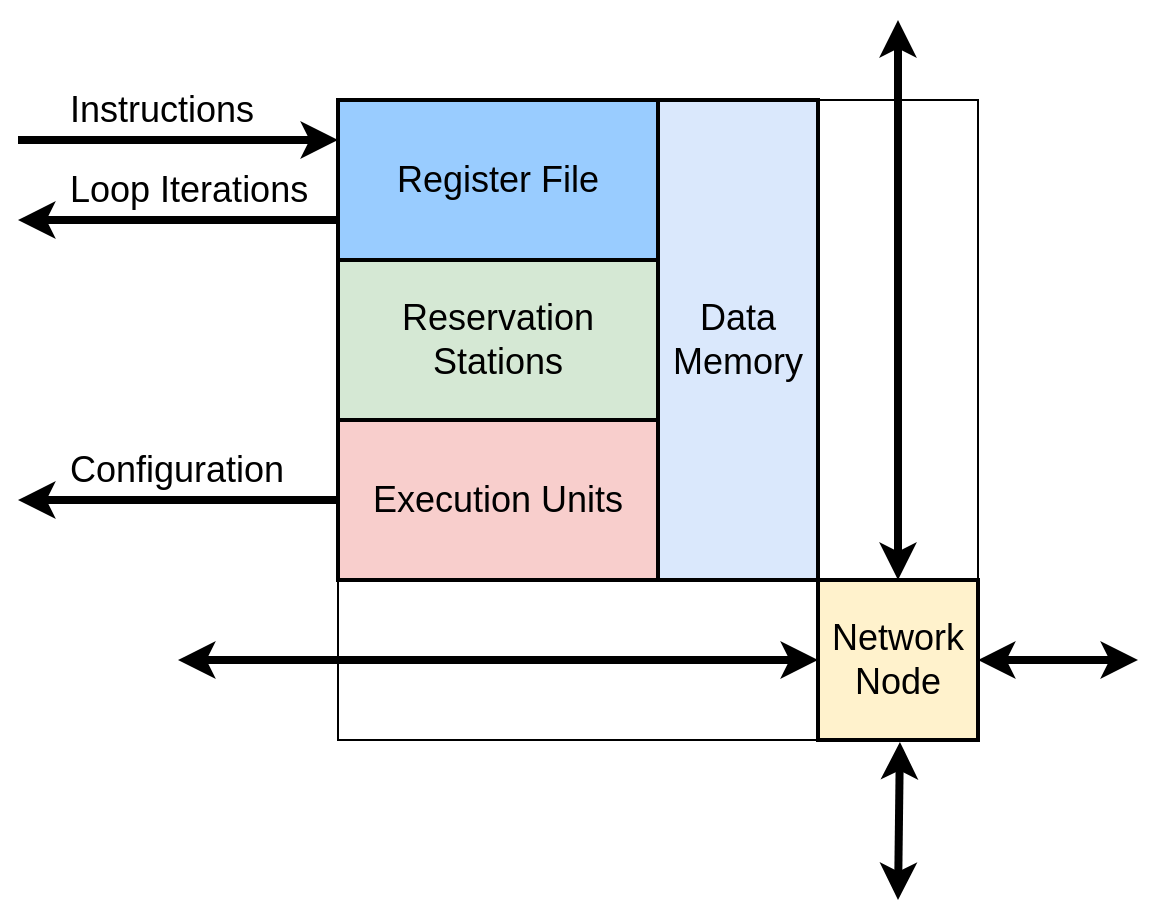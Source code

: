 <mxfile version="28.0.6">
  <diagram name="Page-1" id="Os7JeODWuEgO7NTywMPS">
    <mxGraphModel dx="1360" dy="843" grid="1" gridSize="10" guides="1" tooltips="1" connect="1" arrows="1" fold="1" page="1" pageScale="1" pageWidth="850" pageHeight="1100" math="0" shadow="0">
      <root>
        <mxCell id="0" />
        <mxCell id="1" parent="0" />
        <mxCell id="o3bp0uEpjWJnOmEBgbhN-10" value="" style="rounded=0;whiteSpace=wrap;html=1;fillColor=none;" vertex="1" parent="1">
          <mxGeometry x="280" y="120" width="320" height="320" as="geometry" />
        </mxCell>
        <mxCell id="KuT0zEfDjnZi_ZdxeDcT-4" value="Register File" style="rounded=0;whiteSpace=wrap;html=1;fontSize=18;fillColor=#99CCFF;strokeWidth=2;" parent="1" vertex="1">
          <mxGeometry x="280" y="120" width="160" height="80" as="geometry" />
        </mxCell>
        <mxCell id="KuT0zEfDjnZi_ZdxeDcT-5" value="Reservation Stations" style="rounded=0;whiteSpace=wrap;html=1;fontSize=18;fillColor=#d5e8d4;strokeColor=#000000;strokeWidth=2;" parent="1" vertex="1">
          <mxGeometry x="280" y="200" width="160" height="80" as="geometry" />
        </mxCell>
        <mxCell id="KuT0zEfDjnZi_ZdxeDcT-6" value="Execution Units" style="rounded=0;whiteSpace=wrap;html=1;fontSize=18;fillColor=#f8cecc;strokeColor=#000000;strokeWidth=2;" parent="1" vertex="1">
          <mxGeometry x="280" y="280" width="160" height="80" as="geometry" />
        </mxCell>
        <mxCell id="KuT0zEfDjnZi_ZdxeDcT-7" value="" style="endArrow=classic;startArrow=classic;html=1;rounded=0;fontSize=13;strokeWidth=4;" parent="1" edge="1" source="o3bp0uEpjWJnOmEBgbhN-10">
          <mxGeometry width="50" height="50" relative="1" as="geometry">
            <mxPoint x="240" y="400" as="sourcePoint" />
            <mxPoint x="519" y="400" as="targetPoint" />
          </mxGeometry>
        </mxCell>
        <mxCell id="KuT0zEfDjnZi_ZdxeDcT-8" value="" style="endArrow=classic;startArrow=classic;html=1;rounded=0;exitX=0.5;exitY=0;exitDx=0;exitDy=0;fontSize=13;strokeWidth=4;" parent="1" source="o3bp0uEpjWJnOmEBgbhN-13" edge="1">
          <mxGeometry width="50" height="50" relative="1" as="geometry">
            <mxPoint x="370" y="390" as="sourcePoint" />
            <mxPoint x="560" y="80" as="targetPoint" />
          </mxGeometry>
        </mxCell>
        <mxCell id="KuT0zEfDjnZi_ZdxeDcT-9" value="" style="endArrow=classic;startArrow=classic;html=1;rounded=0;fontSize=13;strokeWidth=4;entryX=1;entryY=0.5;entryDx=0;entryDy=0;" parent="1" edge="1" target="o3bp0uEpjWJnOmEBgbhN-13">
          <mxGeometry width="50" height="50" relative="1" as="geometry">
            <mxPoint x="680" y="400" as="sourcePoint" />
            <mxPoint x="640" y="400" as="targetPoint" />
          </mxGeometry>
        </mxCell>
        <mxCell id="KuT0zEfDjnZi_ZdxeDcT-10" value="" style="endArrow=classic;startArrow=classic;html=1;rounded=0;exitX=0.878;exitY=1.003;exitDx=0;exitDy=0;exitPerimeter=0;fontSize=13;strokeWidth=4;" parent="1" edge="1">
          <mxGeometry width="50" height="50" relative="1" as="geometry">
            <mxPoint x="560.96" y="440.96" as="sourcePoint" />
            <mxPoint x="560" y="520" as="targetPoint" />
          </mxGeometry>
        </mxCell>
        <mxCell id="KuT0zEfDjnZi_ZdxeDcT-12" value="" style="endArrow=classic;html=1;rounded=0;entryX=0;entryY=0.25;entryDx=0;entryDy=0;fontSize=13;strokeWidth=4;" parent="1" target="KuT0zEfDjnZi_ZdxeDcT-4" edge="1">
          <mxGeometry width="50" height="50" relative="1" as="geometry">
            <mxPoint x="120" y="140" as="sourcePoint" />
            <mxPoint x="250" y="110" as="targetPoint" />
          </mxGeometry>
        </mxCell>
        <mxCell id="KuT0zEfDjnZi_ZdxeDcT-14" value="" style="endArrow=classic;html=1;rounded=0;exitX=0;exitY=0.75;exitDx=0;exitDy=0;strokeWidth=4;" parent="1" edge="1">
          <mxGeometry width="50" height="50" relative="1" as="geometry">
            <mxPoint x="280" y="320" as="sourcePoint" />
            <mxPoint x="120" y="320" as="targetPoint" />
          </mxGeometry>
        </mxCell>
        <mxCell id="o3bp0uEpjWJnOmEBgbhN-1" value="Data&lt;br&gt;Memory" style="rounded=0;whiteSpace=wrap;html=1;fontSize=18;fillColor=#dae8fc;strokeColor=#000000;strokeWidth=2;" vertex="1" parent="1">
          <mxGeometry x="440" y="120" width="80" height="240" as="geometry" />
        </mxCell>
        <mxCell id="o3bp0uEpjWJnOmEBgbhN-2" value="Instructions" style="text;strokeColor=none;fillColor=none;align=left;verticalAlign=middle;spacingLeft=4;spacingRight=4;overflow=hidden;points=[[0,0.5],[1,0.5]];portConstraint=eastwest;rotatable=0;whiteSpace=wrap;html=1;fontSize=18;" vertex="1" parent="1">
          <mxGeometry x="140" y="110" width="110" height="30" as="geometry" />
        </mxCell>
        <mxCell id="o3bp0uEpjWJnOmEBgbhN-4" value="" style="endArrow=classic;html=1;rounded=0;exitX=0;exitY=0.75;exitDx=0;exitDy=0;fontSize=13;strokeWidth=4;" edge="1" parent="1" source="KuT0zEfDjnZi_ZdxeDcT-4">
          <mxGeometry width="50" height="50" relative="1" as="geometry">
            <mxPoint x="280" y="180" as="sourcePoint" />
            <mxPoint x="120" y="180" as="targetPoint" />
          </mxGeometry>
        </mxCell>
        <mxCell id="o3bp0uEpjWJnOmEBgbhN-3" value="Loop Iterations" style="text;strokeColor=none;fillColor=none;align=left;verticalAlign=middle;spacingLeft=4;spacingRight=4;overflow=hidden;points=[[0,0.5],[1,0.5]];portConstraint=eastwest;rotatable=0;whiteSpace=wrap;html=1;fontSize=18;" vertex="1" parent="1">
          <mxGeometry x="140" y="150" width="150" height="30" as="geometry" />
        </mxCell>
        <mxCell id="o3bp0uEpjWJnOmEBgbhN-5" value="Configuration" style="text;strokeColor=none;fillColor=none;align=left;verticalAlign=middle;spacingLeft=4;spacingRight=4;overflow=hidden;points=[[0,0.5],[1,0.5]];portConstraint=eastwest;rotatable=0;whiteSpace=wrap;html=1;fontSize=18;" vertex="1" parent="1">
          <mxGeometry x="140" y="290" width="130" height="30" as="geometry" />
        </mxCell>
        <mxCell id="o3bp0uEpjWJnOmEBgbhN-11" value="" style="endArrow=classic;startArrow=classic;html=1;rounded=0;fontSize=13;strokeWidth=4;exitX=0;exitY=0.5;exitDx=0;exitDy=0;" edge="1" parent="1" source="o3bp0uEpjWJnOmEBgbhN-13">
          <mxGeometry width="50" height="50" relative="1" as="geometry">
            <mxPoint x="240" y="400" as="sourcePoint" />
            <mxPoint x="200" y="400" as="targetPoint" />
          </mxGeometry>
        </mxCell>
        <mxCell id="o3bp0uEpjWJnOmEBgbhN-13" value="Network&lt;br&gt;Node" style="rounded=0;whiteSpace=wrap;html=1;fillColor=#fff2cc;strokeColor=#000000;strokeWidth=2;fontSize=18;" vertex="1" parent="1">
          <mxGeometry x="520" y="360" width="80" height="80" as="geometry" />
        </mxCell>
      </root>
    </mxGraphModel>
  </diagram>
</mxfile>

